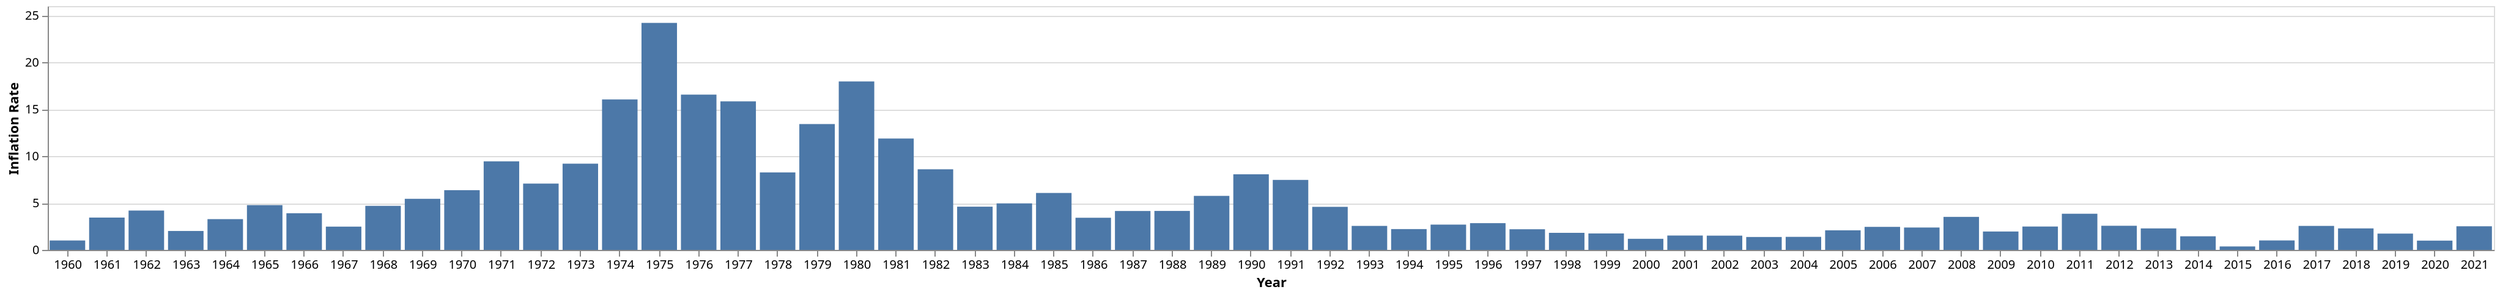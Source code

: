 {
  "$schema": "https://vega.github.io/schema/vega-lite/v5.json",
  "description": "A simple bar chart with embedded data.",
  "width": 2000,
  "data": {
    "values": [
      {
        " Inflation Rate": 1.0036,
        "Year": 1960.0
      },
      {
        " Inflation Rate": 3.4475,
        "Year": 1961.0
      },
      {
        " Inflation Rate": 4.1965,
        "Year": 1962.0
      },
      {
        " Inflation Rate": 2.0185,
        "Year": 1963.0
      },
      {
        " Inflation Rate": 3.2816,
        "Year": 1964.0
      },
      {
        " Inflation Rate": 4.7738,
        "Year": 1965.0
      },
      {
        " Inflation Rate": 3.9096,
        "Year": 1966.0
      },
      {
        " Inflation Rate": 2.4821,
        "Year": 1967.0
      },
      {
        " Inflation Rate": 4.6974,
        "Year": 1968.0
      },
      {
        " Inflation Rate": 5.4467,
        "Year": 1969.0
      },
      {
        " Inflation Rate": 6.3666,
        "Year": 1970.0
      },
      {
        " Inflation Rate": 9.4448,
        "Year": 1971.0
      },
      {
        " Inflation Rate": 7.0711,
        "Year": 1972.0
      },
      {
        " Inflation Rate": 9.196,
        "Year": 1973.0
      },
      {
        " Inflation Rate": 16.044,
        "Year": 1974.0
      },
      {
        " Inflation Rate": 24.2073,
        "Year": 1975.0
      },
      {
        " Inflation Rate": 16.5595,
        "Year": 1976.0
      },
      {
        " Inflation Rate": 15.8403,
        "Year": 1977.0
      },
      {
        " Inflation Rate": 8.2631,
        "Year": 1978.0
      },
      {
        " Inflation Rate": 13.4213,
        "Year": 1979.0
      },
      {
        " Inflation Rate": 17.9659,
        "Year": 1980.0
      },
      {
        " Inflation Rate": 11.8766,
        "Year": 1981.0
      },
      {
        " Inflation Rate": 8.5989,
        "Year": 1982.0
      },
      {
        " Inflation Rate": 4.6093,
        "Year": 1983.0
      },
      {
        " Inflation Rate": 4.9607,
        "Year": 1984.0
      },
      {
        " Inflation Rate": 6.0714,
        "Year": 1985.0
      },
      {
        " Inflation Rate": 3.4276,
        "Year": 1986.0
      },
      {
        " Inflation Rate": 4.1489,
        "Year": 1987.0
      },
      {
        " Inflation Rate": 4.1554,
        "Year": 1988.0
      },
      {
        " Inflation Rate": 5.7602,
        "Year": 1989.0
      },
      {
        " Inflation Rate": 8.0635,
        "Year": 1990.0
      },
      {
        " Inflation Rate": 7.4618,
        "Year": 1991.0
      },
      {
        " Inflation Rate": 4.5915,
        "Year": 1992.0
      },
      {
        " Inflation Rate": 2.5586,
        "Year": 1993.0
      },
      {
        " Inflation Rate": 2.219,
        "Year": 1994.0
      },
      {
        " Inflation Rate": 2.6975,
        "Year": 1995.0
      },
      {
        " Inflation Rate": 2.8518,
        "Year": 1996.0
      },
      {
        " Inflation Rate": 2.2011,
        "Year": 1997.0
      },
      {
        " Inflation Rate": 1.8206,
        "Year": 1998.0
      },
      {
        " Inflation Rate": 1.753,
        "Year": 1999.0
      },
      {
        " Inflation Rate": 1.183,
        "Year": 2000.0
      },
      {
        " Inflation Rate": 1.5323,
        "Year": 2001.0
      },
      {
        " Inflation Rate": 1.5204,
        "Year": 2002.0
      },
      {
        " Inflation Rate": 1.3765,
        "Year": 2003.0
      },
      {
        " Inflation Rate": 1.3904,
        "Year": 2004.0
      },
      {
        " Inflation Rate": 2.0891,
        "Year": 2005.0
      },
      {
        " Inflation Rate": 2.4557,
        "Year": 2006.0
      },
      {
        " Inflation Rate": 2.3866,
        "Year": 2007.0
      },
      {
        " Inflation Rate": 3.5214,
        "Year": 2008.0
      },
      {
        " Inflation Rate": 1.9617,
        "Year": 2009.0
      },
      {
        " Inflation Rate": 2.4927,
        "Year": 2010.0
      },
      {
        " Inflation Rate": 3.8561,
        "Year": 2011.0
      },
      {
        " Inflation Rate": 2.5732,
        "Year": 2012.0
      },
      {
        " Inflation Rate": 2.2917,
        "Year": 2013.0
      },
      {
        " Inflation Rate": 1.4511,
        "Year": 2014.0
      },
      {
        " Inflation Rate": 0.368,
        "Year": 2015.0
      },
      {
        " Inflation Rate": 1.0084,
        "Year": 2016.0
      },
      {
        " Inflation Rate": 2.5578,
        "Year": 2017.0
      },
      {
        " Inflation Rate": 2.2928,
        "Year": 2018.0
      },
      {
        " Inflation Rate": 1.7381,
        "Year": 2019.0
      },
      {
        " Inflation Rate": 0.9895,
        "Year": 2020.0
      },
      {
        " Inflation Rate": 2.5184,
        "Year": 2021.0
      }
    ]
  },
  "mark": "bar",
  "encoding": {
    "x": {
      "field": "Year",
      "type": "nominal",
      "axis": {
        "labelAngle": 0
      }
    },
    "y": {
      "field": " Inflation Rate",
      "type": "quantitative"
    }
  }
}